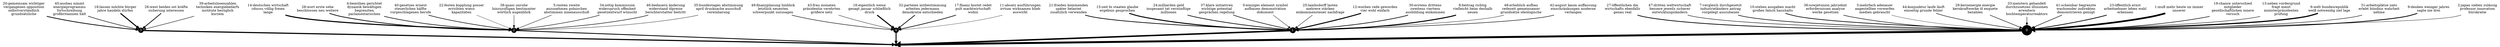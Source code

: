 strict digraph {
	node [shape=point];
	n0_27 -> n1_0 [penwidth=2.92];
	n1_3 -> n2_0 [penwidth=4.68];
	n0_47 -> n1_0 [penwidth=1.78];
	n0_20 -> n1_3 [penwidth=3.00];
	n0_14 -> n1_2 [penwidth=4.43];
	n0_7 -> n1_0 [penwidth=2.31];
	n0_49 -> n1_4 [penwidth=1.92];
	n0_43 -> n1_4 [penwidth=1.30];
	n0_16 -> n1_4 [penwidth=4.38];
	n0_10 -> n1_0 [penwidth=2.65];
	n0_36 -> n1_0 [penwidth=2.05];
	n0_3 -> n1_0 [penwidth=1.00];
	n0_28 -> n1_2 [penwidth=2.92];
	n1_2 -> n2_0 [penwidth=3.35];
	n0_32 -> n1_4 [penwidth=2.69];
	n0_21 -> n1_1 [penwidth=2.79];
	n0_15 -> n1_1 [penwidth=3.98];
	n0_24 -> n1_1 [penwidth=2.67];
	n0_44 -> n1_0 [penwidth=1.90];
	n0_17 -> n1_4 [penwidth=2.60];
	n0_11 -> n1_4 [penwidth=0.97];
	n0_37 -> n1_1 [penwidth=2.32];
	n0_4 -> n1_2 [penwidth=2.40];
	n0_40 -> n1_2 [penwidth=2.26];
	n0_29 -> n1_0 [penwidth=1.76];
	n1_1 -> n2_0 [penwidth=6.13];
	n0_33 -> n1_0 [penwidth=1.59];
	n0_22 -> n1_2 [penwidth=0.90];
	n0_0 -> n1_1 [penwidth=1.32];
	n0_25 -> n1_1 [penwidth=1.43];
	n0_45 -> n1_3 [penwidth=2.03];
	n0_18 -> n1_3 [penwidth=4.22];
	n1_4 -> n2_0 [penwidth=4.02];
	n0_12 -> n1_1 [penwidth=4.09];
	n0_38 -> n1_2 [penwidth=1.31];
	n0_5 -> n1_2 [penwidth=1.39];
	n0_41 -> n1_0 [penwidth=1.91];
	n0_30 -> n1_1 [penwidth=2.60];
	n1_0 -> n2_0 [penwidth=8.22];
	n0_8 -> n1_1 [penwidth=4.08];
	n0_34 -> n1_2 [penwidth=1.87];
	n0_23 -> n1_0 [penwidth=2.97];
	n0_1 -> n1_0 [penwidth=7.04];
	n0_26 -> n1_3 [penwidth=2.78];
	n0_46 -> n1_2 [penwidth=2.01];
	n0_19 -> n1_0 [penwidth=2.17];
	n0_13 -> n1_0 [penwidth=1.68];
	n0_39 -> n1_3 [penwidth=1.65];
	n0_6 -> n1_0 [penwidth=4.77];
	n0_48 -> n1_1 [penwidth=1.34];
	n0_42 -> n1_1 [penwidth=1.92];
	n0_31 -> n1_0 [penwidth=1.77];
	n0_9 -> n1_0 [penwidth=3.23];
	n0_35 -> n1_2 [penwidth=1.26];
	n0_2 -> n1_0 [penwidth=1.28];
	n0_27 [label="27:öffentlichen dm
wirtschafts ebenfalls
genau real",shape=none,fontcolor="black"]
	n1_3 [shape=circle,margin="0,0",style=filled,fillcolor=black,fontcolor=white,height=0.11,label="3"]
	n0_47 [label="47:dritten weltwirtschaft
bessere jeweils sicherer
entwicklungsländern",shape=none,fontcolor="black"]
	n0_20 [label="20:gemeinsam wichtiger
vergangenen opposition
selbstverständlich
grundsätzliche",shape=none,fontcolor="black"]
	n0_14 [label="14:deutschen wirtschaft
cducsu völlig freien
lange",shape=none,fontcolor="black"]
	n0_7 [label="7:vergleich durchgesetzt
industrieländern antrag
vorgelegt auszubauen",shape=none,fontcolor="black"]
	n0_49 [label="49:finanzplanung hinblick
letztlich neuesten
schwerpunkt sozusagen",shape=none,fontcolor="black"]
	n0_43 [label="43:frau monaten
präsidentin verehrten
größere netz",shape=none,fontcolor="black"]
	n0_16 [label="16:eigentlich weise
gesagt januar schließlich
druck",shape=none,fontcolor="black"]
	n0_10 [label="10:stehen ausgaben macht
großen falsch haushalts",shape=none,fontcolor="black"]
	n0_36 [label="36:sowjetunion jahrzehnt
erfordernissen analyse
werke gesetzen",shape=none,fontcolor="black"]
	n0_3 [label="3:mehrfach adenauer
angestellten vorwerfen
medien gebraucht",shape=none,fontcolor="black"]
	n0_28 [label="28:wort erste sehe
beschlossen neu weitere",shape=none,fontcolor="black"]
	n1_2 [shape=circle,margin="0,0",style=filled,fillcolor=black,fontcolor=white,height=0.21,label="2"]
	n0_32 [label="32:parteien mitbestimmung
arbeiten jedermann
demokratie entschieden",shape=none,fontcolor="black"]
	n0_21 [label="21:frieden kommenden
später belastet
zusätzlich verwenden",shape=none,fontcolor="black"]
	n0_15 [label="15:zeit bi staaten glaube
ergebnis gesprochen",shape=none,fontcolor="black"]
	n0_24 [label="24:milliarden geld
insgesamt tat vernünftige
millionen",shape=none,fontcolor="black"]
	n0_44 [label="44:konjunktur laufe läuft
einseitig grunde fehler",shape=none,fontcolor="black"]
	n0_17 [label="17:finanz kostet redet
pult marktwirtschaft
wohin",shape=none,fontcolor="black"]
	n0_11 [label="11:absatz ausführungen
irrtum wirksamen blieb
auswirkt",shape=none,fontcolor="black"]
	n0_37 [label="37:klare initiativen
wichtige potential
gesprächen regelung",shape=none,fontcolor="black"]
	n0_4 [label="4:bemühen gerichtet
dynamik bewältigen
begrenzten
parlamentarischen",shape=none,fontcolor="black"]
	n0_40 [label="40:gesetzes erneut
steuerlichen hälfte
vorgeschlagenen berufe",shape=none,fontcolor="black"]
	n0_29 [label="29:kernenergie energie
kernkraftwerke öl enquete
bezahlen",shape=none,fontcolor="black"]
	n1_1 [shape=circle,margin="0,0",style=filled,fillcolor=black,fontcolor=white,height=0.33,label="1"]
	n0_33 [label="33:meistern gehandelt
durchzusetzen illusionen
erweitern
hochtemperaturreaktors",shape=none,fontcolor="black"]
	n0_22 [label="22:festen kopplung posser
errichten wieso
kapazitäten",shape=none,fontcolor="black"]
	n0_0 [label="0:einziges element symbol
aufbauen demonstration
dokument",shape=none,fontcolor="black"]
	n0_25 [label="25:lambsdorff lasten
mehrere stärken
einkommensteuer nachfrage",shape=none,fontcolor="black"]
	n0_45 [label="45:ausbau nimmt
energieprogramms
fortschreibung
großbritannien hält",shape=none,fontcolor="black"]
	n0_18 [label="18:lassen möchte bürger
jahre handeln dürfen",shape=none,fontcolor="black"]
	n1_4 [shape=circle,margin="0,0",style=filled,fillcolor=black,fontcolor=white,height=0.11,label="4"]
	n0_12 [label="12:wochen rede geworden
vier wohl einfach",shape=none,fontcolor="black"]
	n0_38 [label="38:quasi unruhe
hinzuzufügen bestimmter
wörtlich augenblick",shape=none,fontcolor="black"]
	n0_5 [label="5:renten zweite
anzunehmen polnischen
abstimmen innenausschuß",shape=none,fontcolor="black"]
	n0_41 [label="41:scheinbar begrenzte
wachsender indirekten
demonstrieren genügt",shape=none,fontcolor="black"]
	n0_30 [label="30:erstens drittens
zweitens viertens
ausbildung einkommen",shape=none,fontcolor="black"]
	n1_0 [shape=circle,margin="0,0",style=filled,fillcolor=black,fontcolor=white,height=0.60,label="0"]
	n0_8 [label="8:beitrag richtig
vielleicht beim deshalb
neuen",shape=none,fontcolor="black"]
	n0_34 [label="34:nötig kommission
widerspruch offenheit
gesetzentwurf wünscht",shape=none,fontcolor="black"]
	n0_23 [label="23:öffentlich ernst
arbeitnehmer leben wahl
erkennen",shape=none,fontcolor="black"]
	n0_1 [label="1:muß mehr heute un immer
unserer",shape=none,fontcolor="black"]
	n0_26 [label="26:west beiden ost kräfte
sicherung interessen",shape=none,fontcolor="black"]
	n0_46 [label="46:bedauern änderung
widerstand ölpreise
berichterstatter beitritt",shape=none,fontcolor="black"]
	n0_19 [label="19:chance unterschied
mitglieder
gesellschaftlichen innere
versuch",shape=none,fontcolor="black"]
	n0_13 [label="13:neben vordergrund
fragt meist
ministerpräsidenten
prüfung",shape=none,fontcolor="black"]
	n0_39 [label="39:arbeitslosenzahlen
techniken energiebedarfs
institute bezüglich
kurzem",shape=none,fontcolor="black"]
	n2_0 [shape=point,height=0.14]
	n0_6 [label="6:welt bundesrepublik
weiß notwendig ziel lage",shape=none,fontcolor="black"]
	n0_48 [label="48:erheblich aufbau
redezeit gemeinsamer
grundsätze ideologische",shape=none,fontcolor="black"]
	n0_42 [label="42:august kaum auffassung
einschränkungen moderne
verlangen",shape=none,fontcolor="black"]
	n0_31 [label="31:arbeitsplätze nato
erlebt bündnis wahrheit
nehme",shape=none,fontcolor="black"]
	n0_9 [label="9:denken weniger jahres
sagte nie drei",shape=none,fontcolor="black"]
	n0_35 [label="35:bundestages abstimmung
april drucksache ausschuß
vereinbarung",shape=none,fontcolor="black"]
	n0_2 [label="2:japan sieben zulässig
professor innovation
bürokratie",shape=none,fontcolor="black"]
}